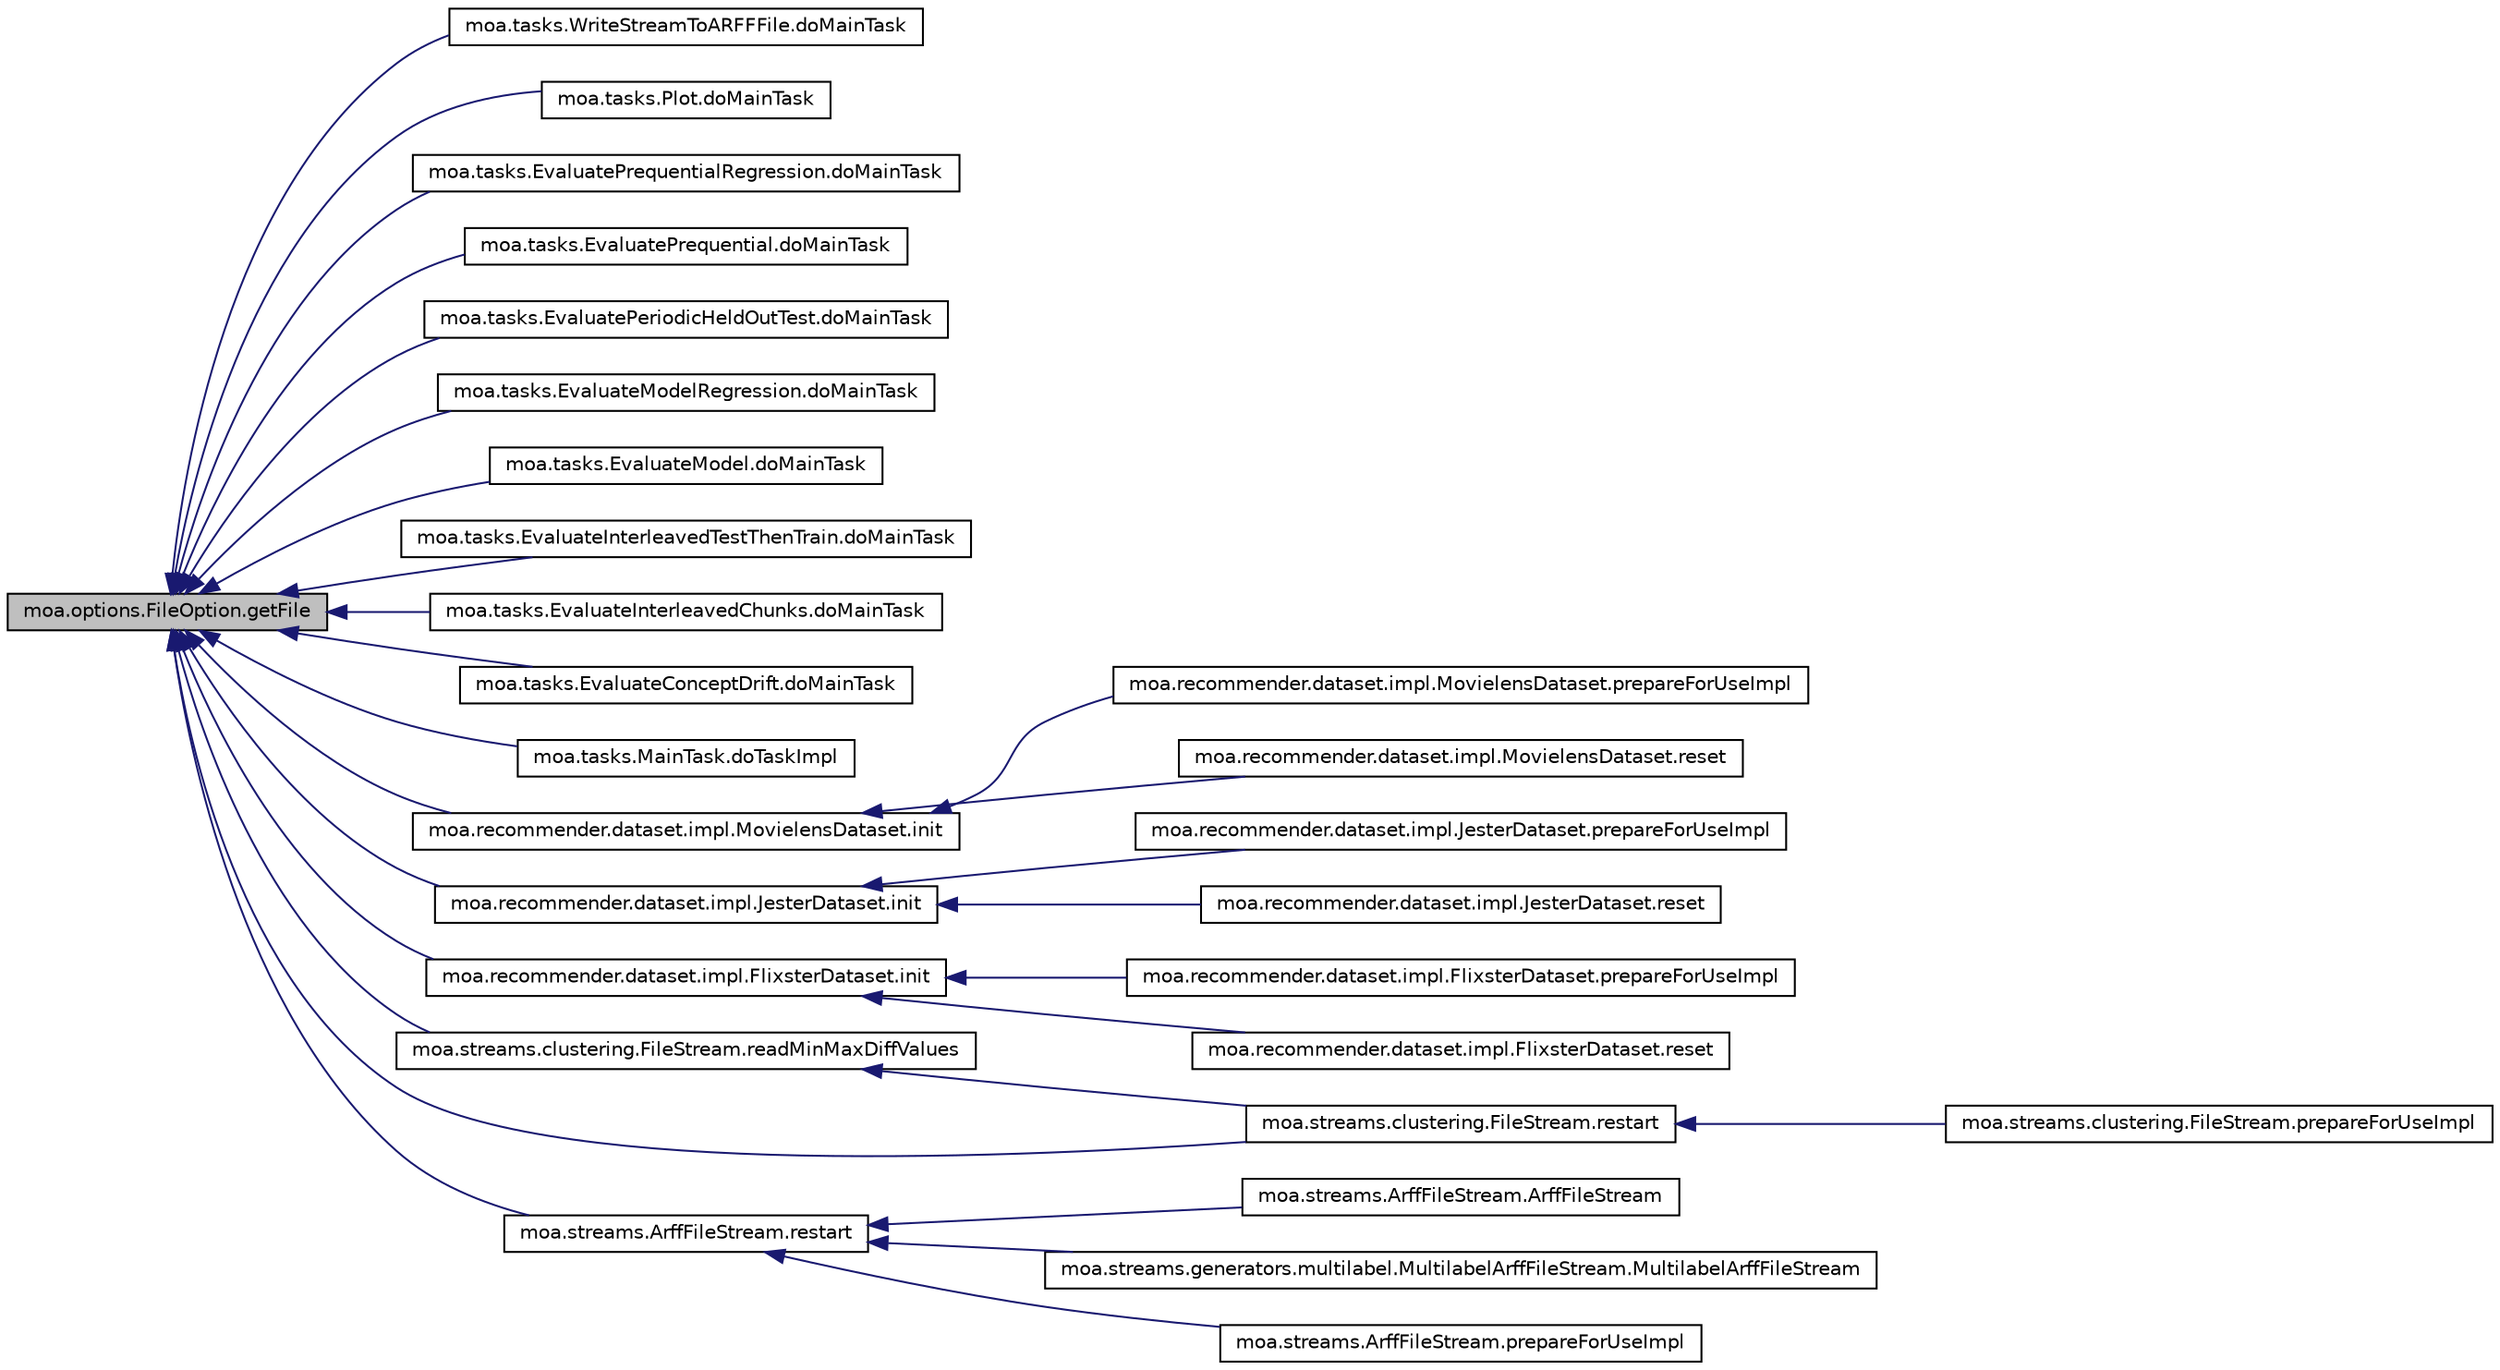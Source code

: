 digraph G
{
  edge [fontname="Helvetica",fontsize="10",labelfontname="Helvetica",labelfontsize="10"];
  node [fontname="Helvetica",fontsize="10",shape=record];
  rankdir=LR;
  Node1 [label="moa.options.FileOption.getFile",height=0.2,width=0.4,color="black", fillcolor="grey75", style="filled" fontcolor="black"];
  Node1 -> Node2 [dir=back,color="midnightblue",fontsize="10",style="solid",fontname="Helvetica"];
  Node2 [label="moa.tasks.WriteStreamToARFFFile.doMainTask",height=0.2,width=0.4,color="black", fillcolor="white", style="filled",URL="$classmoa_1_1tasks_1_1WriteStreamToARFFFile.html#a2832be2d0c4ddf2677960536e2591c9c",tooltip="This method performs this task."];
  Node1 -> Node3 [dir=back,color="midnightblue",fontsize="10",style="solid",fontname="Helvetica"];
  Node3 [label="moa.tasks.Plot.doMainTask",height=0.2,width=0.4,color="black", fillcolor="white", style="filled",URL="$classmoa_1_1tasks_1_1Plot.html#ad1a2b2fea42597d674408de4dae8482b",tooltip="This method performs this task."];
  Node1 -> Node4 [dir=back,color="midnightblue",fontsize="10",style="solid",fontname="Helvetica"];
  Node4 [label="moa.tasks.EvaluatePrequentialRegression.doMainTask",height=0.2,width=0.4,color="black", fillcolor="white", style="filled",URL="$classmoa_1_1tasks_1_1EvaluatePrequentialRegression.html#aebef8e4e09d6c72c08f3c8de0a94b712",tooltip="This method performs this task."];
  Node1 -> Node5 [dir=back,color="midnightblue",fontsize="10",style="solid",fontname="Helvetica"];
  Node5 [label="moa.tasks.EvaluatePrequential.doMainTask",height=0.2,width=0.4,color="black", fillcolor="white", style="filled",URL="$classmoa_1_1tasks_1_1EvaluatePrequential.html#a2ad9727938880a3f31cab2544040eed1",tooltip="This method performs this task."];
  Node1 -> Node6 [dir=back,color="midnightblue",fontsize="10",style="solid",fontname="Helvetica"];
  Node6 [label="moa.tasks.EvaluatePeriodicHeldOutTest.doMainTask",height=0.2,width=0.4,color="black", fillcolor="white", style="filled",URL="$classmoa_1_1tasks_1_1EvaluatePeriodicHeldOutTest.html#a71f8d46e07fbec833b8f4bf669ac5854",tooltip="This method performs this task."];
  Node1 -> Node7 [dir=back,color="midnightblue",fontsize="10",style="solid",fontname="Helvetica"];
  Node7 [label="moa.tasks.EvaluateModelRegression.doMainTask",height=0.2,width=0.4,color="black", fillcolor="white", style="filled",URL="$classmoa_1_1tasks_1_1EvaluateModelRegression.html#a1456d9f54442afa76e62fd1fbcf0c091",tooltip="This method performs this task."];
  Node1 -> Node8 [dir=back,color="midnightblue",fontsize="10",style="solid",fontname="Helvetica"];
  Node8 [label="moa.tasks.EvaluateModel.doMainTask",height=0.2,width=0.4,color="black", fillcolor="white", style="filled",URL="$classmoa_1_1tasks_1_1EvaluateModel.html#ad72d33b5ea34a0b733c6e177f9dbb3ea",tooltip="This method performs this task."];
  Node1 -> Node9 [dir=back,color="midnightblue",fontsize="10",style="solid",fontname="Helvetica"];
  Node9 [label="moa.tasks.EvaluateInterleavedTestThenTrain.doMainTask",height=0.2,width=0.4,color="black", fillcolor="white", style="filled",URL="$classmoa_1_1tasks_1_1EvaluateInterleavedTestThenTrain.html#a6b487518dd5bfdc97abe37263f725610",tooltip="This method performs this task."];
  Node1 -> Node10 [dir=back,color="midnightblue",fontsize="10",style="solid",fontname="Helvetica"];
  Node10 [label="moa.tasks.EvaluateInterleavedChunks.doMainTask",height=0.2,width=0.4,color="black", fillcolor="white", style="filled",URL="$classmoa_1_1tasks_1_1EvaluateInterleavedChunks.html#a79a4b1e7cc8c707712a39f5fdbf85fec",tooltip="This method performs this task."];
  Node1 -> Node11 [dir=back,color="midnightblue",fontsize="10",style="solid",fontname="Helvetica"];
  Node11 [label="moa.tasks.EvaluateConceptDrift.doMainTask",height=0.2,width=0.4,color="black", fillcolor="white", style="filled",URL="$classmoa_1_1tasks_1_1EvaluateConceptDrift.html#a83715b3b435b89c3aff5d7e948cc2274",tooltip="This method performs this task."];
  Node1 -> Node12 [dir=back,color="midnightblue",fontsize="10",style="solid",fontname="Helvetica"];
  Node12 [label="moa.tasks.MainTask.doTaskImpl",height=0.2,width=0.4,color="black", fillcolor="white", style="filled",URL="$classmoa_1_1tasks_1_1MainTask.html#a93c46b5a66d0a5f46c379c3abfb6c183",tooltip="This method performs this task."];
  Node1 -> Node13 [dir=back,color="midnightblue",fontsize="10",style="solid",fontname="Helvetica"];
  Node13 [label="moa.recommender.dataset.impl.MovielensDataset.init",height=0.2,width=0.4,color="black", fillcolor="white", style="filled",URL="$classmoa_1_1recommender_1_1dataset_1_1impl_1_1MovielensDataset.html#afc8eb4b17052fc0db9caac8cb697bd81"];
  Node13 -> Node14 [dir=back,color="midnightblue",fontsize="10",style="solid",fontname="Helvetica"];
  Node14 [label="moa.recommender.dataset.impl.MovielensDataset.prepareForUseImpl",height=0.2,width=0.4,color="black", fillcolor="white", style="filled",URL="$classmoa_1_1recommender_1_1dataset_1_1impl_1_1MovielensDataset.html#a3777f5bce362405fb0151953d9e30c70",tooltip="This method describes the implementation of how to prepare this object for use."];
  Node13 -> Node15 [dir=back,color="midnightblue",fontsize="10",style="solid",fontname="Helvetica"];
  Node15 [label="moa.recommender.dataset.impl.MovielensDataset.reset",height=0.2,width=0.4,color="black", fillcolor="white", style="filled",URL="$classmoa_1_1recommender_1_1dataset_1_1impl_1_1MovielensDataset.html#aa9557abf658e48ac6e2afc836988639d"];
  Node1 -> Node16 [dir=back,color="midnightblue",fontsize="10",style="solid",fontname="Helvetica"];
  Node16 [label="moa.recommender.dataset.impl.JesterDataset.init",height=0.2,width=0.4,color="black", fillcolor="white", style="filled",URL="$classmoa_1_1recommender_1_1dataset_1_1impl_1_1JesterDataset.html#a98fa4f847c5a8a6e6ccdb5773b9cd669"];
  Node16 -> Node17 [dir=back,color="midnightblue",fontsize="10",style="solid",fontname="Helvetica"];
  Node17 [label="moa.recommender.dataset.impl.JesterDataset.prepareForUseImpl",height=0.2,width=0.4,color="black", fillcolor="white", style="filled",URL="$classmoa_1_1recommender_1_1dataset_1_1impl_1_1JesterDataset.html#aeae7904825b7e34e406a10aa958a9496",tooltip="This method describes the implementation of how to prepare this object for use."];
  Node16 -> Node18 [dir=back,color="midnightblue",fontsize="10",style="solid",fontname="Helvetica"];
  Node18 [label="moa.recommender.dataset.impl.JesterDataset.reset",height=0.2,width=0.4,color="black", fillcolor="white", style="filled",URL="$classmoa_1_1recommender_1_1dataset_1_1impl_1_1JesterDataset.html#ae8dbcb484eb678cd7a1d6abb4c724b36"];
  Node1 -> Node19 [dir=back,color="midnightblue",fontsize="10",style="solid",fontname="Helvetica"];
  Node19 [label="moa.recommender.dataset.impl.FlixsterDataset.init",height=0.2,width=0.4,color="black", fillcolor="white", style="filled",URL="$classmoa_1_1recommender_1_1dataset_1_1impl_1_1FlixsterDataset.html#a3220bfaded451f7ef5b885545cfe0d04"];
  Node19 -> Node20 [dir=back,color="midnightblue",fontsize="10",style="solid",fontname="Helvetica"];
  Node20 [label="moa.recommender.dataset.impl.FlixsterDataset.prepareForUseImpl",height=0.2,width=0.4,color="black", fillcolor="white", style="filled",URL="$classmoa_1_1recommender_1_1dataset_1_1impl_1_1FlixsterDataset.html#ae6f2a12450efc39bd2dfb4a705864641",tooltip="This method describes the implementation of how to prepare this object for use."];
  Node19 -> Node21 [dir=back,color="midnightblue",fontsize="10",style="solid",fontname="Helvetica"];
  Node21 [label="moa.recommender.dataset.impl.FlixsterDataset.reset",height=0.2,width=0.4,color="black", fillcolor="white", style="filled",URL="$classmoa_1_1recommender_1_1dataset_1_1impl_1_1FlixsterDataset.html#a1ce8fe7910374e94b4e45cbff7000ce6"];
  Node1 -> Node22 [dir=back,color="midnightblue",fontsize="10",style="solid",fontname="Helvetica"];
  Node22 [label="moa.streams.clustering.FileStream.readMinMaxDiffValues",height=0.2,width=0.4,color="black", fillcolor="white", style="filled",URL="$classmoa_1_1streams_1_1clustering_1_1FileStream.html#a302d43207ddf466ae11e807d5d33496c"];
  Node22 -> Node23 [dir=back,color="midnightblue",fontsize="10",style="solid",fontname="Helvetica"];
  Node23 [label="moa.streams.clustering.FileStream.restart",height=0.2,width=0.4,color="black", fillcolor="white", style="filled",URL="$classmoa_1_1streams_1_1clustering_1_1FileStream.html#afa6427616638ec26533d9edc06bf598a",tooltip="Restarts this stream."];
  Node23 -> Node24 [dir=back,color="midnightblue",fontsize="10",style="solid",fontname="Helvetica"];
  Node24 [label="moa.streams.clustering.FileStream.prepareForUseImpl",height=0.2,width=0.4,color="black", fillcolor="white", style="filled",URL="$classmoa_1_1streams_1_1clustering_1_1FileStream.html#af898d21758aa6a1d551b57b67cd0fabe",tooltip="This method describes the implementation of how to prepare this object for use."];
  Node1 -> Node23 [dir=back,color="midnightblue",fontsize="10",style="solid",fontname="Helvetica"];
  Node1 -> Node25 [dir=back,color="midnightblue",fontsize="10",style="solid",fontname="Helvetica"];
  Node25 [label="moa.streams.ArffFileStream.restart",height=0.2,width=0.4,color="black", fillcolor="white", style="filled",URL="$classmoa_1_1streams_1_1ArffFileStream.html#a21cb216bc7d7353e5631e5036ef74a4f",tooltip="Restarts this stream."];
  Node25 -> Node26 [dir=back,color="midnightblue",fontsize="10",style="solid",fontname="Helvetica"];
  Node26 [label="moa.streams.ArffFileStream.ArffFileStream",height=0.2,width=0.4,color="black", fillcolor="white", style="filled",URL="$classmoa_1_1streams_1_1ArffFileStream.html#aa29709e1c4faff611d85b6e420a0b59f"];
  Node25 -> Node27 [dir=back,color="midnightblue",fontsize="10",style="solid",fontname="Helvetica"];
  Node27 [label="moa.streams.generators.multilabel.MultilabelArffFileStream.MultilabelArffFileStream",height=0.2,width=0.4,color="black", fillcolor="white", style="filled",URL="$classmoa_1_1streams_1_1generators_1_1multilabel_1_1MultilabelArffFileStream.html#ab9a402746dbe495543f732ce92929096"];
  Node25 -> Node28 [dir=back,color="midnightblue",fontsize="10",style="solid",fontname="Helvetica"];
  Node28 [label="moa.streams.ArffFileStream.prepareForUseImpl",height=0.2,width=0.4,color="black", fillcolor="white", style="filled",URL="$classmoa_1_1streams_1_1ArffFileStream.html#a8eea023a8057b9487861dd5bc2904802",tooltip="This method describes the implementation of how to prepare this object for use."];
}
